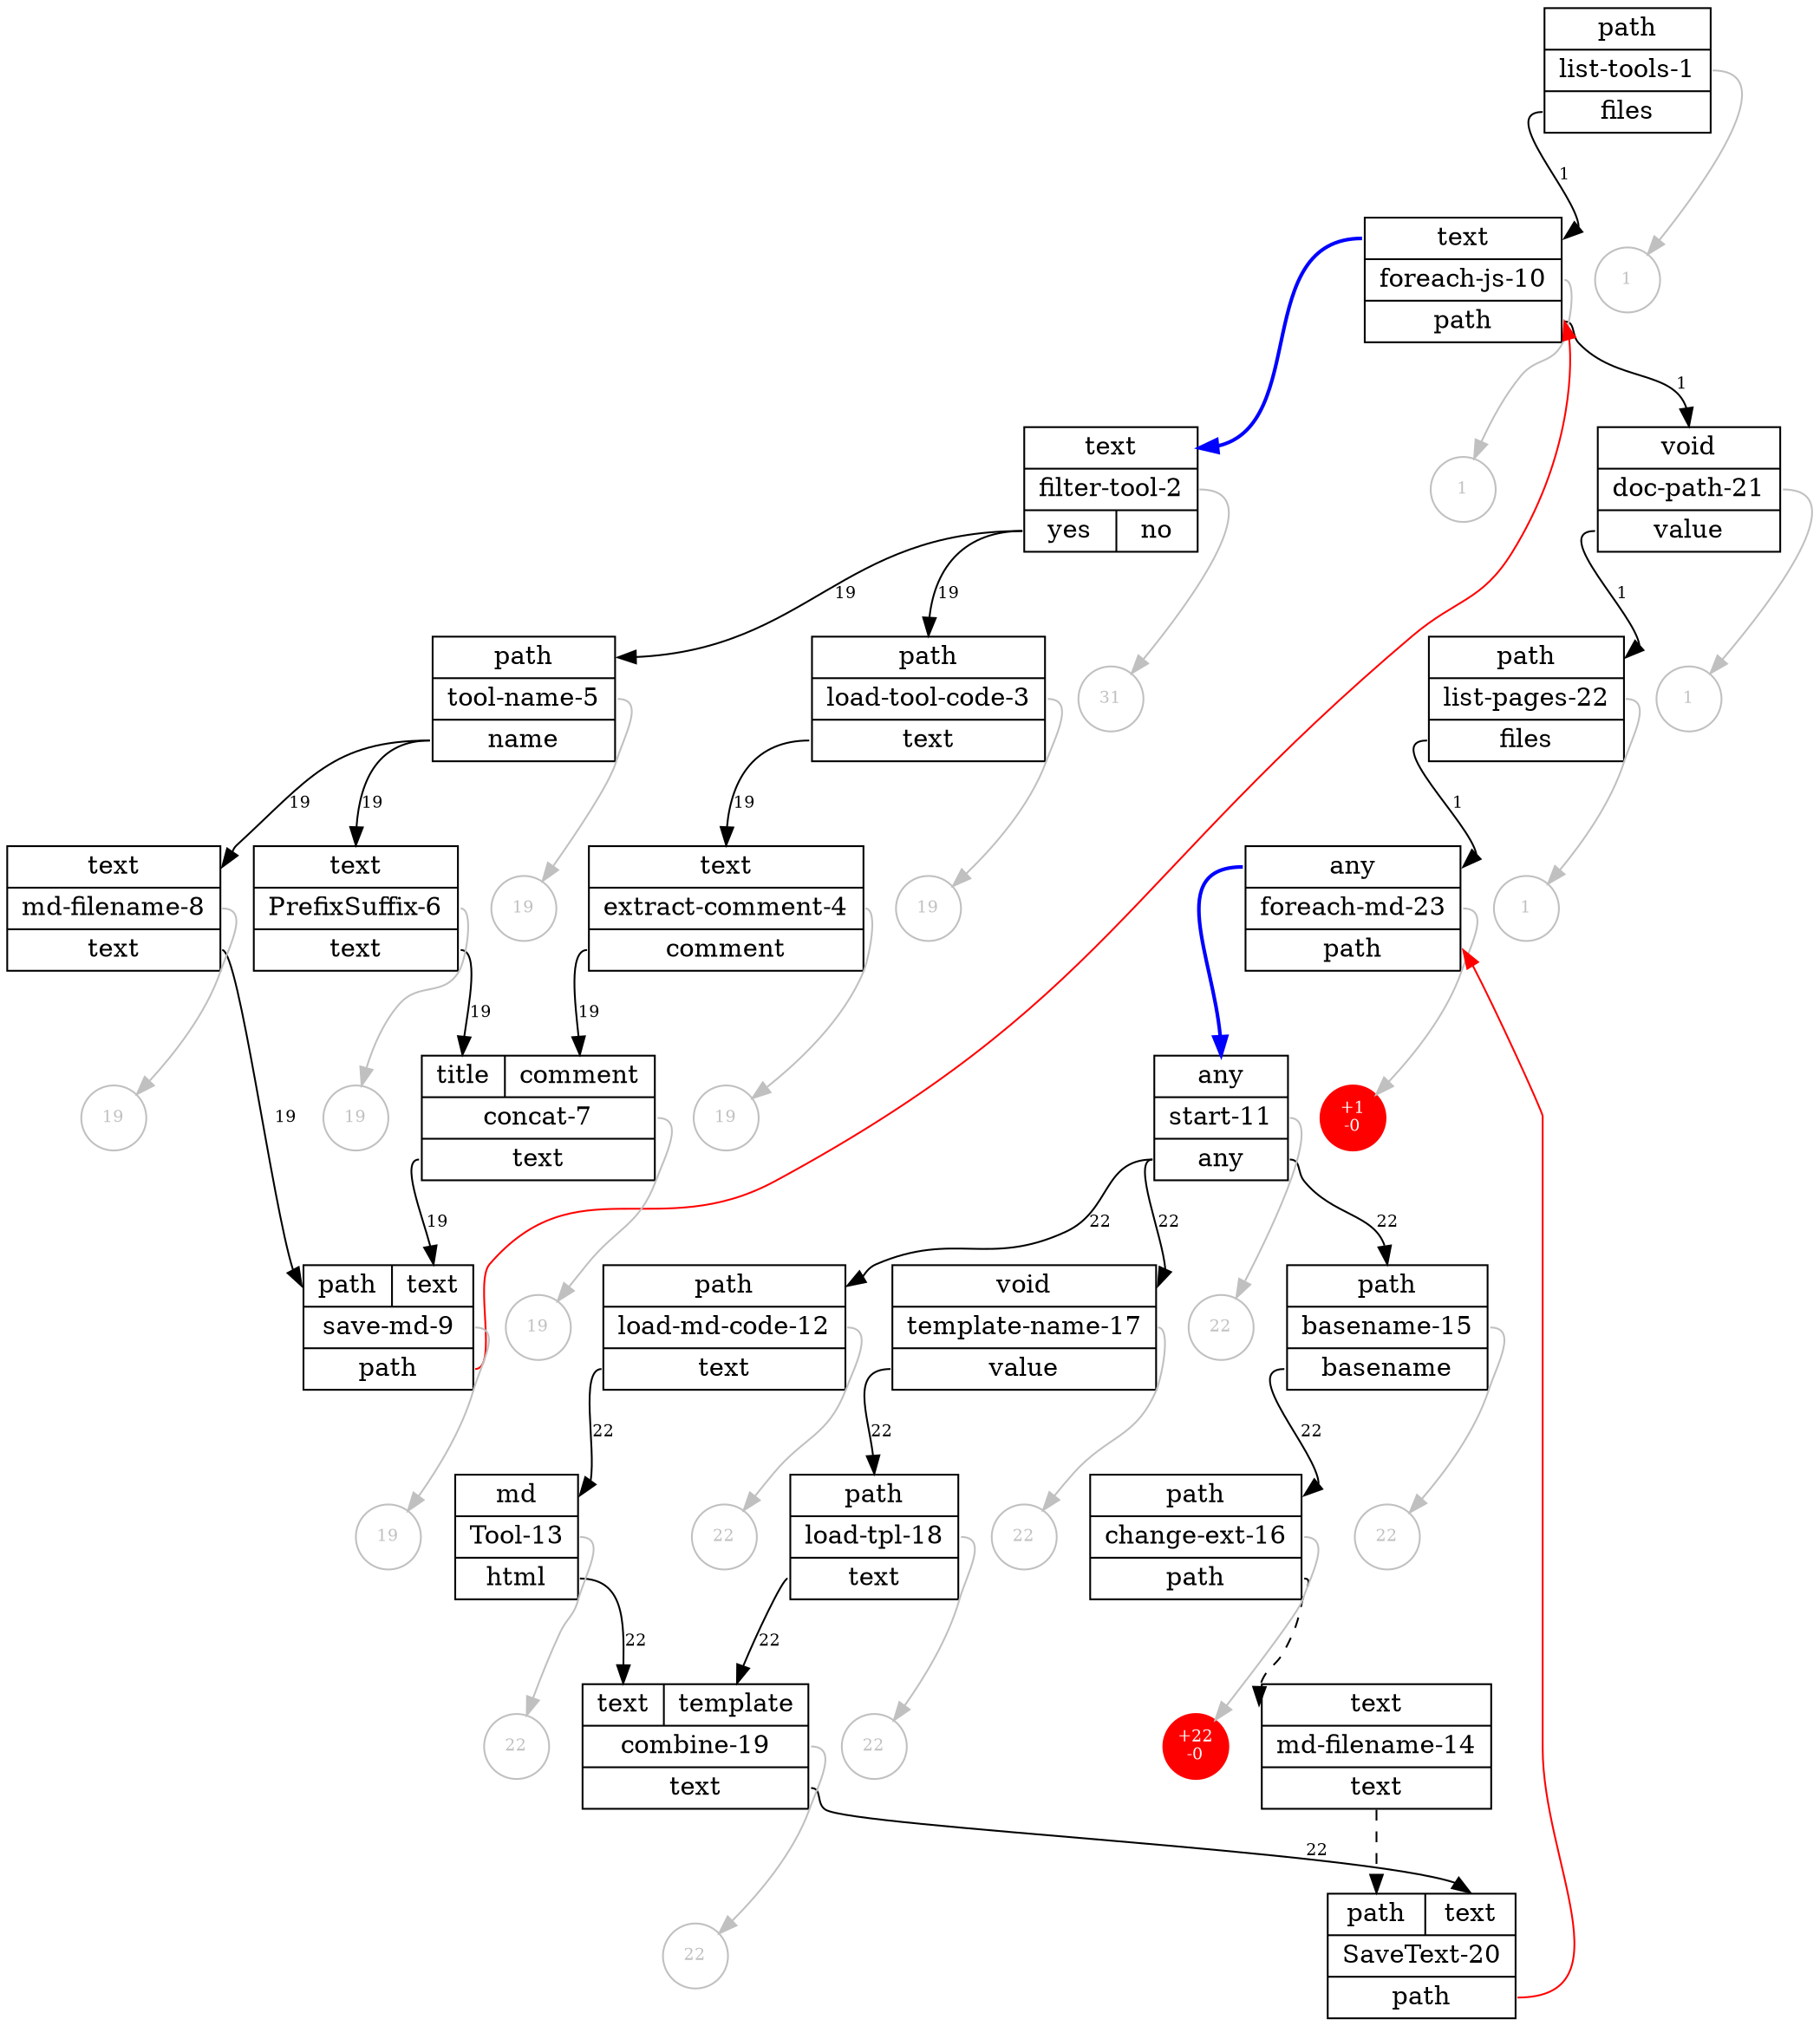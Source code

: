 digraph Matis {
node[shape=box];
  T1[shape=record,label="{{<I0> path}|<T> list-tools-1|{<O0> files}}"];
  T2[shape=record,label="{{<I0> text}|<T> foreach-js-10|{<O0> path}}"];
  T3[shape=record,label="{{<I0> void}|<T> doc-path-21|{<O0> value}}"];
  T4[shape=record,label="{{<I0> path}|<T> list-pages-22|{<O0> files}}"];
  T5[shape=record,label="{{<I0> any}|<T> foreach-md-23|{<O0> path}}"];
  T6[shape=record,label="{{<I0> any}|<T> start-11|{<O0> any}}"];
  T7[shape=record,label="{{<I0> path}|<T> basename-15|{<O0> basename}}"];
  T8[shape=record,label="{{<I0> path}|<T> change-ext-16|{<O0> path}}"];
  T9[shape=record,label="{{<I0> text}|<T> md-filename-14|{<O0> text}}"];
  T10[shape=record,label="{{<I0> path|<I1> text}|<T> SaveText-20|{<O0> path}}"];
  T11[shape=record,label="{{<I0> path}|<T> load-md-code-12|{<O0> text}}"];
  T12[shape=record,label="{{<I0> md}|<T> Tool-13|{<O0> html}}"];
  T13[shape=record,label="{{<I0> text|<I1> template}|<T> combine-19|{<O0> text}}"];
  T14[shape=record,label="{{<I0> void}|<T> template-name-17|{<O0> value}}"];
  T15[shape=record,label="{{<I0> path}|<T> load-tpl-18|{<O0> text}}"];
  T16[shape=record,label="{{<I0> text}|<T> filter-tool-2|{<O0> yes|<O1> no}}"];
  T17[shape=record,label="{{<I0> path}|<T> tool-name-5|{<O0> name}}"];
  T18[shape=record,label="{{<I0> text}|<T> md-filename-8|{<O0> text}}"];
  T19[shape=record,label="{{<I0> path|<I1> text}|<T> save-md-9|{<O0> path}}"];
  T20[shape=record,label="{{<I0> text}|<T> PrefixSuffix-6|{<O0> text}}"];
  T21[shape=record,label="{{<I0> title|<I1> comment}|<T> concat-7|{<O0> text}}"];
  T22[shape=record,label="{{<I0> path}|<T> load-tool-code-3|{<O0> text}}"];
  T23[shape=record,label="{{<I0> text}|<T> extract-comment-4|{<O0> comment}}"];

  node[shape=circle,fontsize=9,margin=0];
  S1[color=grey,fontcolor=grey,label="1"];T1:T -> S1[color=grey,weight=999];
  S2[color=grey,fontcolor=grey,label="1"];T2:T -> S2[color=grey,weight=999];
  S3[color=grey,fontcolor=grey,label="31"];T16:T -> S3[color=grey,weight=999];
  S4[color=grey,fontcolor=grey,label="19"];T22:T -> S4[color=grey,weight=999];
  S5[color=grey,fontcolor=grey,label="19"];T17:T -> S5[color=grey,weight=999];
  S6[color=grey,fontcolor=grey,label="19"];T20:T -> S6[color=grey,weight=999];
  S7[color=grey,fontcolor=grey,label="19"];T18:T -> S7[color=grey,weight=999];
  S8[color=grey,fontcolor=grey,label="19"];T23:T -> S8[color=grey,weight=999];
  S9[color=grey,fontcolor=grey,label="19"];T21:T -> S9[color=grey,weight=999];
  S10[color=grey,fontcolor=grey,label="19"];T19:T -> S10[color=grey,weight=999];
  S11[color=grey,fontcolor=grey,label="1"];T3:T -> S11[color=grey,weight=999];
  S12[color=grey,fontcolor=grey,label="1"];T4:T -> S12[color=grey,weight=999];
  S13[color=red,style=filled,fontcolor=white,label="+1\n-0"];T5:T -> S13[color=grey,weight=999];
  S14[color=grey,fontcolor=grey,label="22"];T6:T -> S14[color=grey,weight=999];
  S15[color=grey,fontcolor=grey,label="22"];T14:T -> S15[color=grey,weight=999];
  S16[color=grey,fontcolor=grey,label="22"];T15:T -> S16[color=grey,weight=999];
  S17[color=grey,fontcolor=grey,label="22"];T11:T -> S17[color=grey,weight=999];
  S18[color=grey,fontcolor=grey,label="22"];T7:T -> S18[color=grey,weight=999];
  S19[color=red,style=filled,fontcolor=white,label="+22\n-0"];T8:T -> S19[color=grey,weight=999];
  S20[color=grey,fontcolor=grey,label="22"];T12:T -> S20[color=grey,weight=999];
  S21[color=grey,fontcolor=grey,label="22"];T13:T -> S21[color=grey,weight=999];

  T1:O0->T2:I0[weight=9,fontsize=9,label=1];
  T2:O0->T3:I0[weight=9,fontsize=9,label=1];
  T2:I0->T16:I0[color=blue,style=bold];
  T19:O0->T2:O0[color=red];
  T3:O0->T4:I0[weight=9,fontsize=9,label=1];
  T4:O0->T5:I0[weight=9,fontsize=9,label=1];
  T5:I0->T6:I0[color=blue,style=bold];
  T10:O0->T5:O0[color=red];
  T6:O0->T14:I0[weight=9,fontsize=9,label=22];
  T6:O0->T11:I0[weight=9,fontsize=9,label=22];
  T6:O0->T7:I0[weight=9,fontsize=9,label=22];
  T7:O0->T8:I0[weight=9,fontsize=9,label=22];
  T8:O0->T9:I0[weight=9,style=dashed];
  T9:O0->T10:I0[weight=9,style=dashed];
  T11:O0->T12:I0[weight=9,fontsize=9,label=22];
  T12:O0->T13:I0[weight=9,fontsize=9,label=22];
  T13:O0->T10:I1[weight=9,fontsize=9,label=22];
  T14:O0->T15:I0[weight=9,fontsize=9,label=22];
  T15:O0->T13:I1[weight=9,fontsize=9,label=22];
  T16:O0->T22:I0[weight=9,fontsize=9,label=19];
  T16:O0->T17:I0[weight=9,fontsize=9,label=19];
  T17:O0->T20:I0[weight=9,fontsize=9,label=19];
  T17:O0->T18:I0[weight=9,fontsize=9,label=19];
  T18:O0->T19:I0[weight=9,fontsize=9,label=19];
  T20:O0->T21:I0[weight=9,fontsize=9,label=19];
  T21:O0->T19:I1[weight=9,fontsize=9,label=19];
  T22:O0->T23:I0[weight=9,fontsize=9,label=19];
  T23:O0->T21:I1[weight=9,fontsize=9,label=19];
}